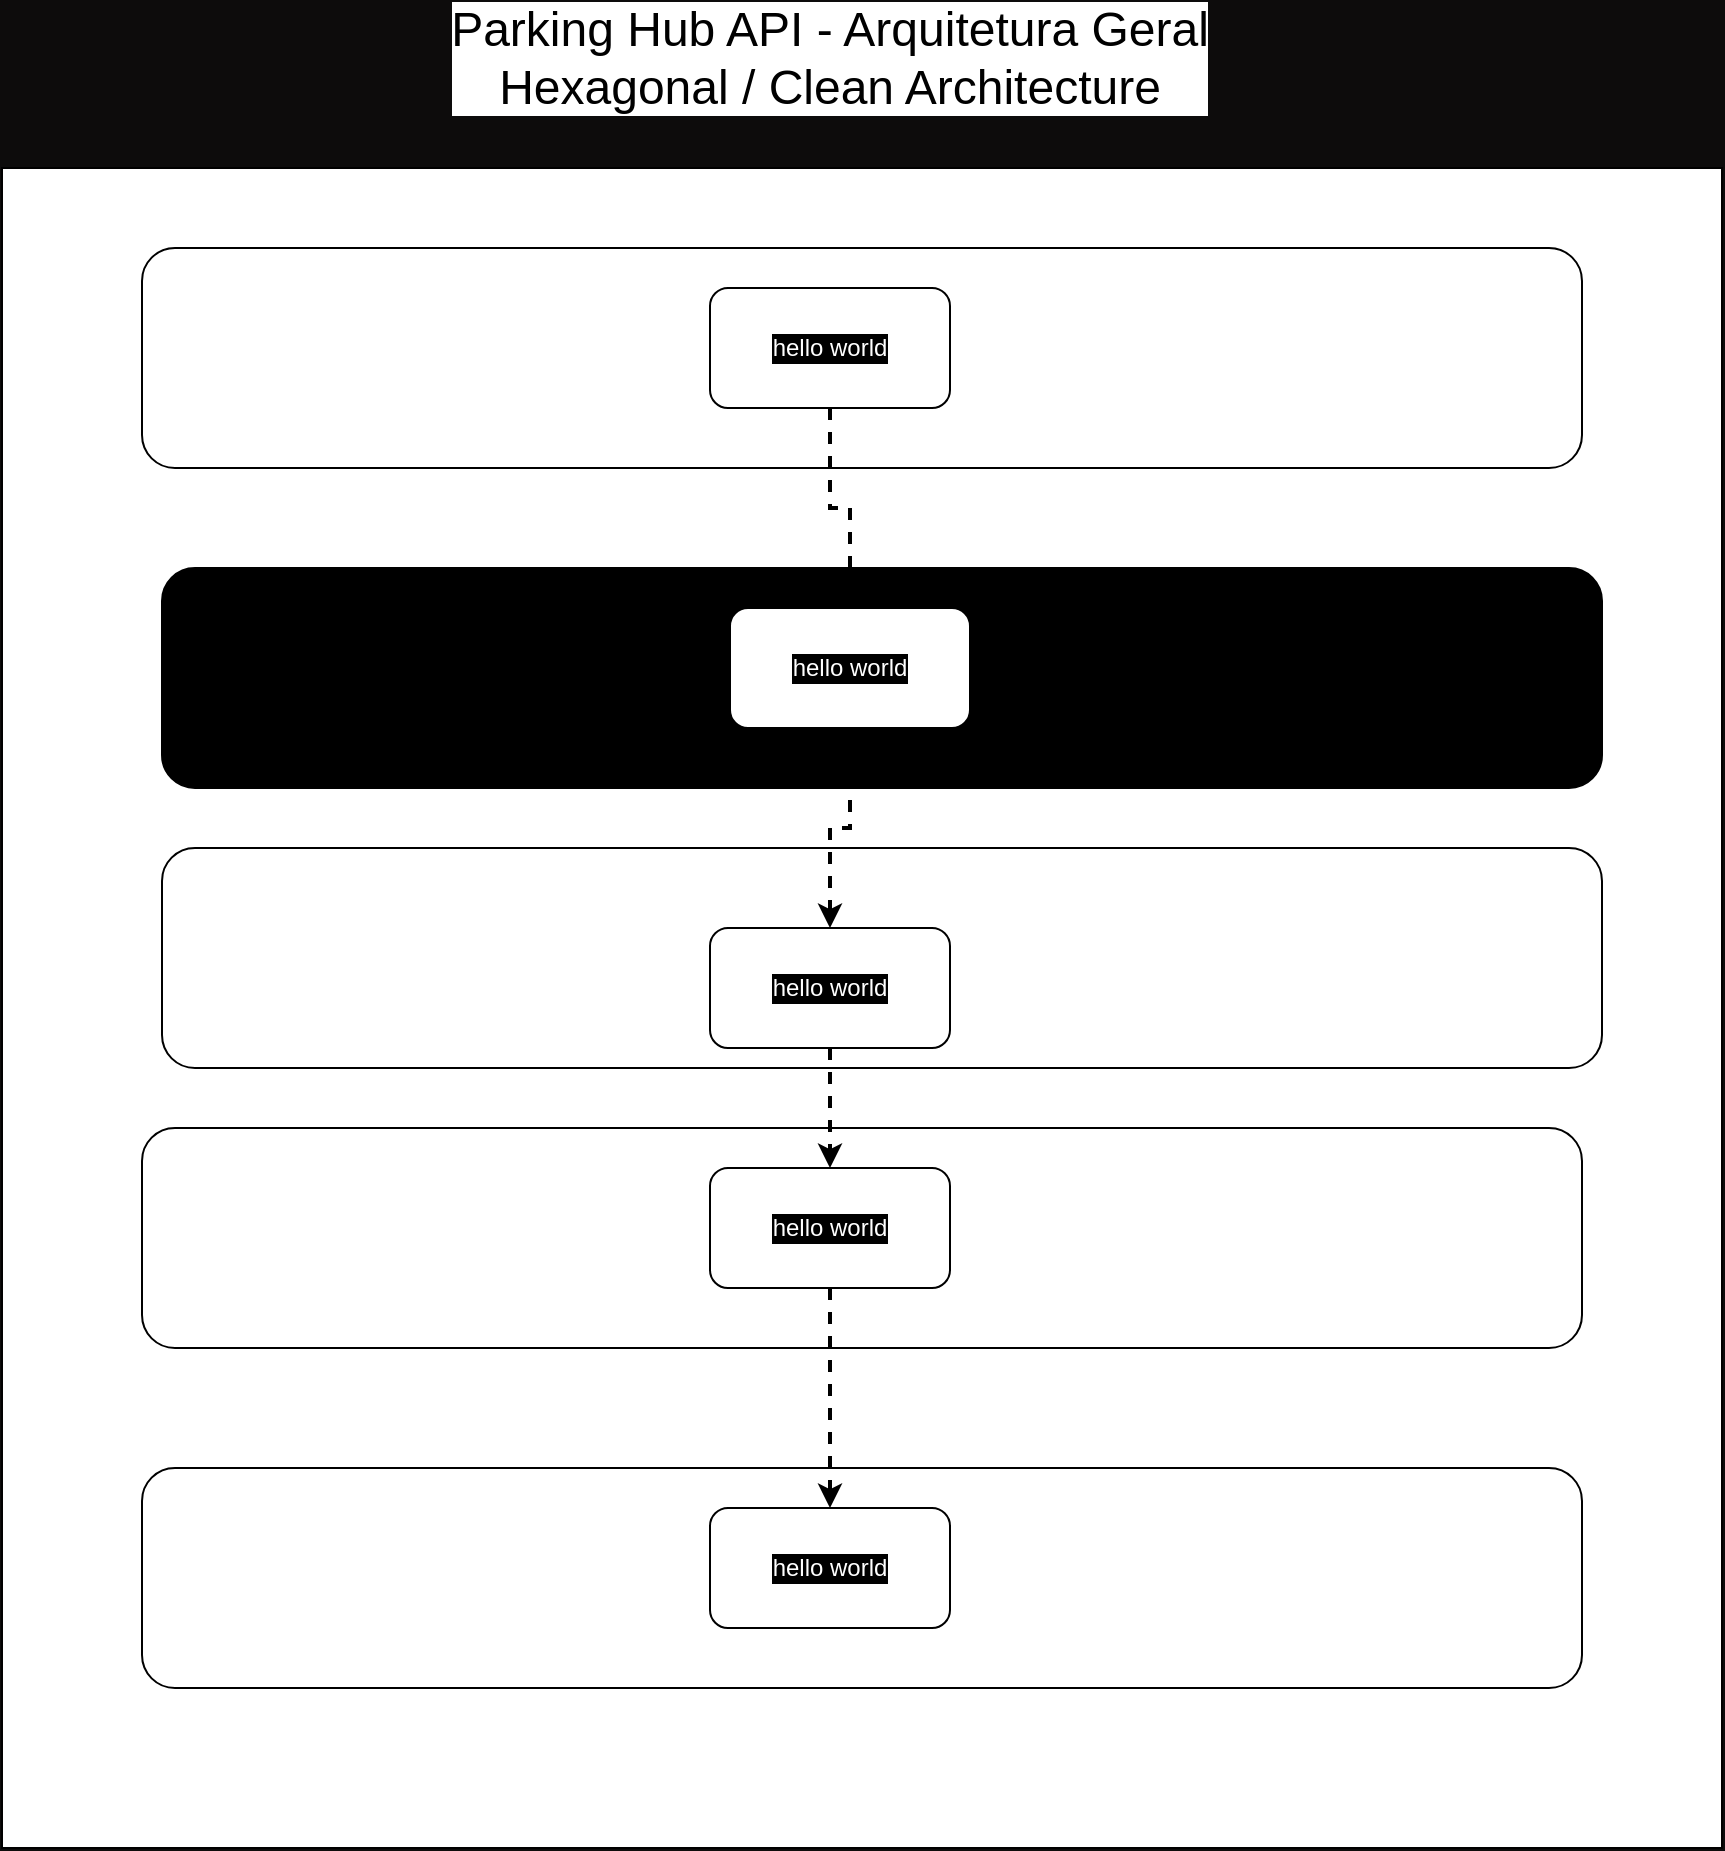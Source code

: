 <mxfile version="28.0.7">
  <diagram name="Página-1" id="waUbrjTIYsetLemBl0IZ">
    <mxGraphModel dx="1192" dy="1025" grid="0" gridSize="10" guides="1" tooltips="1" connect="1" arrows="1" fold="1" page="1" pageScale="1" pageWidth="827" pageHeight="1169" background="light-dark(#0d0c0c, #121212)" math="0" shadow="0">
      <root>
        <mxCell id="0" />
        <mxCell id="1" parent="0" />
        <mxCell id="kGvfVSLyYarrMI20Bhmv-1" value="" style="rounded=0;whiteSpace=wrap;html=1;labelBackgroundColor=default;" vertex="1" parent="1">
          <mxGeometry x="60" y="140" width="860" height="840" as="geometry" />
        </mxCell>
        <mxCell id="kGvfVSLyYarrMI20Bhmv-3" value="" style="rounded=1;whiteSpace=wrap;html=1;labelBackgroundColor=default;" vertex="1" parent="1">
          <mxGeometry x="130" y="180" width="720" height="110" as="geometry" />
        </mxCell>
        <mxCell id="JrhWDAN4cCi7IcUcyurz-1" value="hello world" style="rounded=1;whiteSpace=wrap;html=1;labelBackgroundColor=#000000;fontColor=#FFFFFF;" parent="1" vertex="1">
          <mxGeometry x="414" y="200" width="120" height="60" as="geometry" />
        </mxCell>
        <mxCell id="kGvfVSLyYarrMI20Bhmv-4" value="&lt;font style=&quot;font-size: 24px;&quot;&gt;Parking Hub API - Arquitetura Geral&lt;br&gt;Hexagonal / Clean Architecture&lt;/font&gt;" style="text;html=1;align=center;verticalAlign=middle;whiteSpace=wrap;rounded=0;labelBackgroundColor=default;" vertex="1" parent="1">
          <mxGeometry x="254" y="70" width="440" height="30" as="geometry" />
        </mxCell>
        <mxCell id="kGvfVSLyYarrMI20Bhmv-6" value="" style="rounded=1;whiteSpace=wrap;html=1;labelBackgroundColor=default;fillColor=#000000;" vertex="1" parent="1">
          <mxGeometry x="140" y="340" width="720" height="110" as="geometry" />
        </mxCell>
        <mxCell id="kGvfVSLyYarrMI20Bhmv-7" value="hello world" style="rounded=1;whiteSpace=wrap;html=1;labelBackgroundColor=#000000;fontColor=#FFFFFF;" vertex="1" parent="1">
          <mxGeometry x="424" y="360" width="120" height="60" as="geometry" />
        </mxCell>
        <mxCell id="kGvfVSLyYarrMI20Bhmv-8" value="" style="rounded=1;whiteSpace=wrap;html=1;labelBackgroundColor=default;" vertex="1" parent="1">
          <mxGeometry x="140" y="480" width="720" height="110" as="geometry" />
        </mxCell>
        <mxCell id="kGvfVSLyYarrMI20Bhmv-9" value="hello world" style="rounded=1;whiteSpace=wrap;html=1;labelBackgroundColor=#000000;fontColor=#FFFFFF;" vertex="1" parent="1">
          <mxGeometry x="414" y="520" width="120" height="60" as="geometry" />
        </mxCell>
        <mxCell id="kGvfVSLyYarrMI20Bhmv-10" value="" style="rounded=1;whiteSpace=wrap;html=1;labelBackgroundColor=default;" vertex="1" parent="1">
          <mxGeometry x="130" y="620" width="720" height="110" as="geometry" />
        </mxCell>
        <mxCell id="kGvfVSLyYarrMI20Bhmv-11" value="hello world" style="rounded=1;whiteSpace=wrap;html=1;labelBackgroundColor=#000000;fontColor=#FFFFFF;" vertex="1" parent="1">
          <mxGeometry x="414" y="640" width="120" height="60" as="geometry" />
        </mxCell>
        <mxCell id="kGvfVSLyYarrMI20Bhmv-12" value="" style="rounded=1;whiteSpace=wrap;html=1;labelBackgroundColor=default;" vertex="1" parent="1">
          <mxGeometry x="130" y="790" width="720" height="110" as="geometry" />
        </mxCell>
        <mxCell id="kGvfVSLyYarrMI20Bhmv-13" value="hello world" style="rounded=1;whiteSpace=wrap;html=1;labelBackgroundColor=#000000;fontColor=#FFFFFF;" vertex="1" parent="1">
          <mxGeometry x="414" y="810" width="120" height="60" as="geometry" />
        </mxCell>
        <mxCell id="kGvfVSLyYarrMI20Bhmv-14" style="edgeStyle=orthogonalEdgeStyle;rounded=0;orthogonalLoop=1;jettySize=auto;html=1;dashed=1;flowAnimation=0;strokeWidth=2;labelBackgroundColor=#000000;fontColor=#FFFFFF;" edge="1" parent="1" source="JrhWDAN4cCi7IcUcyurz-1" target="kGvfVSLyYarrMI20Bhmv-7">
          <mxGeometry relative="1" as="geometry" />
        </mxCell>
        <mxCell id="kGvfVSLyYarrMI20Bhmv-15" style="edgeStyle=orthogonalEdgeStyle;rounded=0;orthogonalLoop=1;jettySize=auto;html=1;dashed=1;flowAnimation=0;strokeWidth=2;labelBackgroundColor=#000000;fontColor=#FFFFFF;" edge="1" parent="1" source="kGvfVSLyYarrMI20Bhmv-7" target="kGvfVSLyYarrMI20Bhmv-9">
          <mxGeometry relative="1" as="geometry" />
        </mxCell>
        <mxCell id="kGvfVSLyYarrMI20Bhmv-16" value="" style="edgeStyle=orthogonalEdgeStyle;rounded=0;orthogonalLoop=1;jettySize=auto;html=1;dashed=1;flowAnimation=0;strokeWidth=2;labelBackgroundColor=#000000;fontColor=#FFFFFF;" edge="1" parent="1" source="kGvfVSLyYarrMI20Bhmv-9" target="kGvfVSLyYarrMI20Bhmv-11">
          <mxGeometry relative="1" as="geometry" />
        </mxCell>
        <mxCell id="kGvfVSLyYarrMI20Bhmv-17" style="edgeStyle=orthogonalEdgeStyle;rounded=0;orthogonalLoop=1;jettySize=auto;html=1;dashed=1;flowAnimation=0;strokeWidth=2;labelBackgroundColor=#000000;fontColor=#FFFFFF;" edge="1" parent="1" source="kGvfVSLyYarrMI20Bhmv-11" target="kGvfVSLyYarrMI20Bhmv-13">
          <mxGeometry relative="1" as="geometry" />
        </mxCell>
      </root>
    </mxGraphModel>
  </diagram>
</mxfile>
